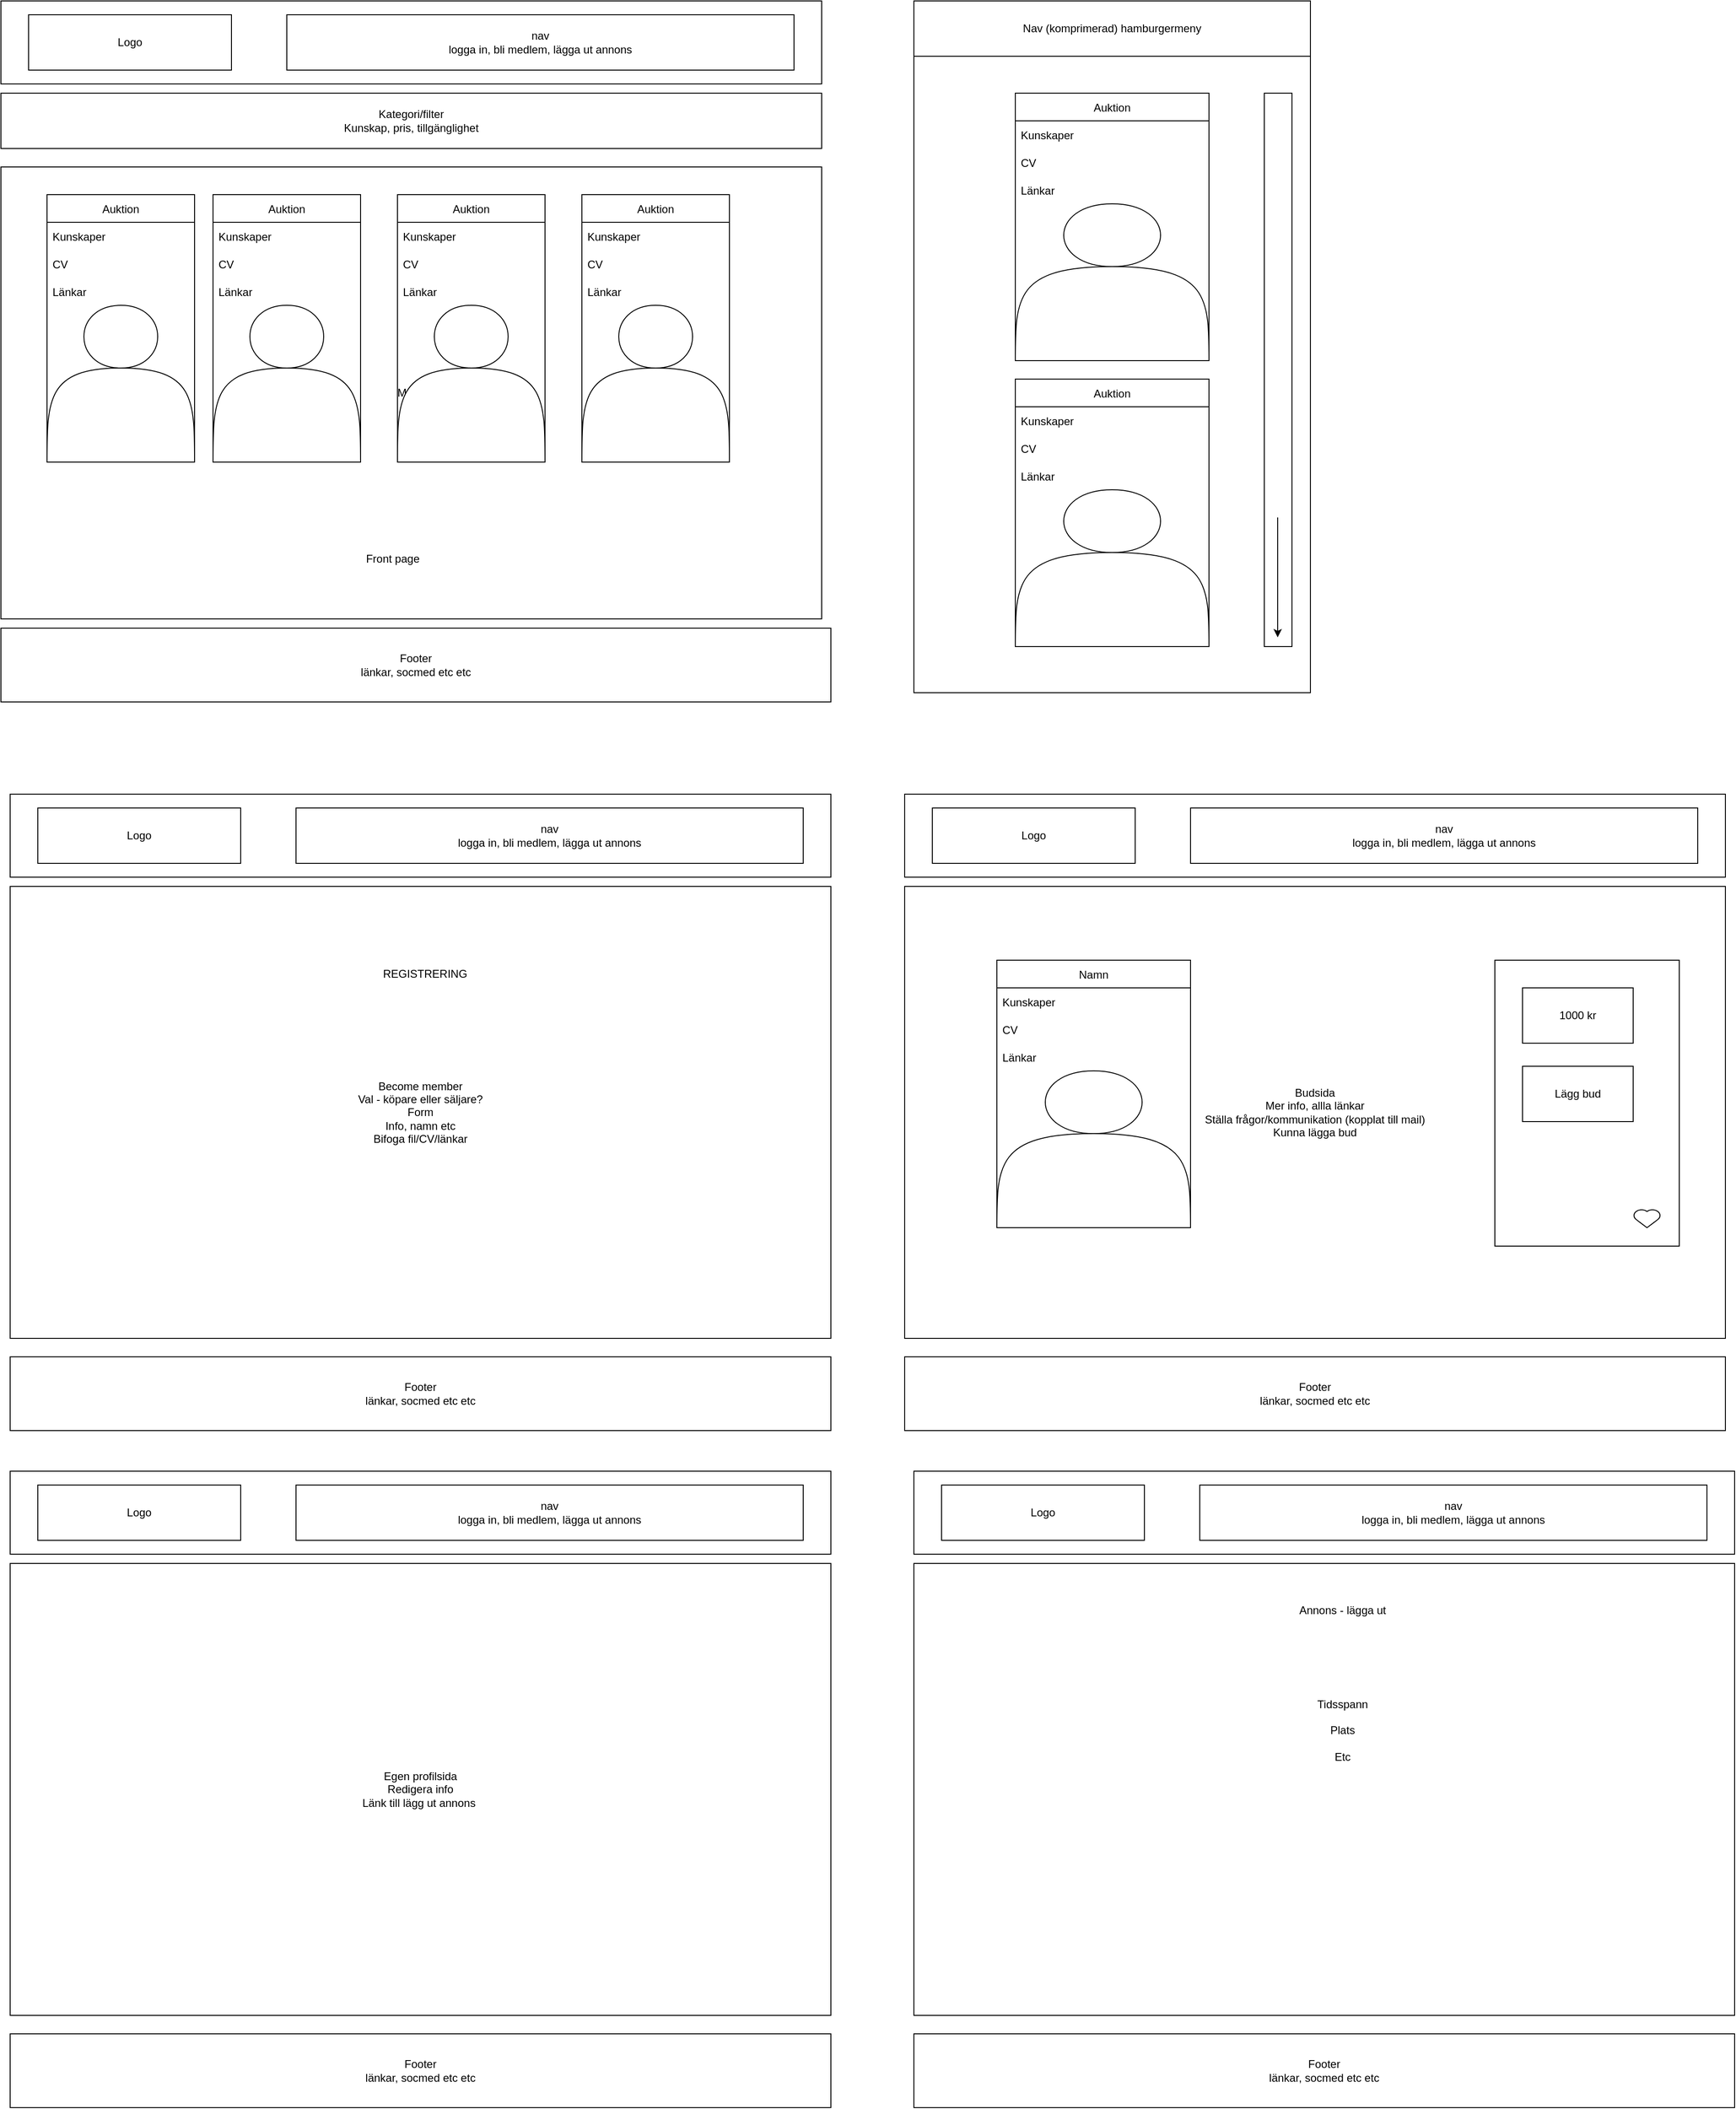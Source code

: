 <mxfile version="15.4.0" type="device"><diagram id="uh8dCOpafx_lL5-43r1o" name="Page-1"><mxGraphModel dx="1648" dy="800" grid="1" gridSize="10" guides="1" tooltips="1" connect="1" arrows="1" fold="1" page="1" pageScale="1" pageWidth="827" pageHeight="1169" math="0" shadow="0"><root><mxCell id="0"/><mxCell id="1" parent="0"/><mxCell id="641qgwDIMgx9jiGkJMrt-3" value="" style="rounded=0;whiteSpace=wrap;html=1;" parent="1" vertex="1"><mxGeometry x="110" y="160" width="890" height="90" as="geometry"/></mxCell><mxCell id="641qgwDIMgx9jiGkJMrt-4" value="Logo&lt;br&gt;" style="rounded=0;whiteSpace=wrap;html=1;" parent="1" vertex="1"><mxGeometry x="140" y="175" width="220" height="60" as="geometry"/></mxCell><mxCell id="641qgwDIMgx9jiGkJMrt-5" value="nav&lt;br&gt;logga in, bli medlem, lägga ut annons" style="rounded=0;whiteSpace=wrap;html=1;" parent="1" vertex="1"><mxGeometry x="420" y="175" width="550" height="60" as="geometry"/></mxCell><mxCell id="641qgwDIMgx9jiGkJMrt-7" value="Kategori/filter&lt;br&gt;Kunskap, pris, tillgänglighet" style="rounded=0;whiteSpace=wrap;html=1;" parent="1" vertex="1"><mxGeometry x="110" y="260" width="890" height="60" as="geometry"/></mxCell><mxCell id="641qgwDIMgx9jiGkJMrt-8" value="MAIN" style="rounded=0;whiteSpace=wrap;html=1;" parent="1" vertex="1"><mxGeometry x="110" y="340" width="890" height="490" as="geometry"/></mxCell><mxCell id="641qgwDIMgx9jiGkJMrt-10" value="Auktion" style="swimlane;fontStyle=0;childLayout=stackLayout;horizontal=1;startSize=30;horizontalStack=0;resizeParent=1;resizeParentMax=0;resizeLast=0;collapsible=1;marginBottom=0;" parent="1" vertex="1"><mxGeometry x="160" y="370" width="160" height="290" as="geometry"/></mxCell><mxCell id="641qgwDIMgx9jiGkJMrt-11" value="Kunskaper" style="text;strokeColor=none;fillColor=none;align=left;verticalAlign=middle;spacingLeft=4;spacingRight=4;overflow=hidden;points=[[0,0.5],[1,0.5]];portConstraint=eastwest;rotatable=0;" parent="641qgwDIMgx9jiGkJMrt-10" vertex="1"><mxGeometry y="30" width="160" height="30" as="geometry"/></mxCell><mxCell id="641qgwDIMgx9jiGkJMrt-12" value="CV" style="text;strokeColor=none;fillColor=none;align=left;verticalAlign=middle;spacingLeft=4;spacingRight=4;overflow=hidden;points=[[0,0.5],[1,0.5]];portConstraint=eastwest;rotatable=0;" parent="641qgwDIMgx9jiGkJMrt-10" vertex="1"><mxGeometry y="60" width="160" height="30" as="geometry"/></mxCell><mxCell id="641qgwDIMgx9jiGkJMrt-13" value="Länkar" style="text;strokeColor=none;fillColor=none;align=left;verticalAlign=middle;spacingLeft=4;spacingRight=4;overflow=hidden;points=[[0,0.5],[1,0.5]];portConstraint=eastwest;rotatable=0;" parent="641qgwDIMgx9jiGkJMrt-10" vertex="1"><mxGeometry y="90" width="160" height="30" as="geometry"/></mxCell><mxCell id="641qgwDIMgx9jiGkJMrt-16" value="" style="shape=actor;whiteSpace=wrap;html=1;" parent="641qgwDIMgx9jiGkJMrt-10" vertex="1"><mxGeometry y="120" width="160" height="170" as="geometry"/></mxCell><mxCell id="641qgwDIMgx9jiGkJMrt-17" value="Auktion" style="swimlane;fontStyle=0;childLayout=stackLayout;horizontal=1;startSize=30;horizontalStack=0;resizeParent=1;resizeParentMax=0;resizeLast=0;collapsible=1;marginBottom=0;" parent="1" vertex="1"><mxGeometry x="340" y="370" width="160" height="290" as="geometry"/></mxCell><mxCell id="641qgwDIMgx9jiGkJMrt-18" value="Kunskaper" style="text;strokeColor=none;fillColor=none;align=left;verticalAlign=middle;spacingLeft=4;spacingRight=4;overflow=hidden;points=[[0,0.5],[1,0.5]];portConstraint=eastwest;rotatable=0;" parent="641qgwDIMgx9jiGkJMrt-17" vertex="1"><mxGeometry y="30" width="160" height="30" as="geometry"/></mxCell><mxCell id="641qgwDIMgx9jiGkJMrt-19" value="CV" style="text;strokeColor=none;fillColor=none;align=left;verticalAlign=middle;spacingLeft=4;spacingRight=4;overflow=hidden;points=[[0,0.5],[1,0.5]];portConstraint=eastwest;rotatable=0;" parent="641qgwDIMgx9jiGkJMrt-17" vertex="1"><mxGeometry y="60" width="160" height="30" as="geometry"/></mxCell><mxCell id="641qgwDIMgx9jiGkJMrt-20" value="Länkar" style="text;strokeColor=none;fillColor=none;align=left;verticalAlign=middle;spacingLeft=4;spacingRight=4;overflow=hidden;points=[[0,0.5],[1,0.5]];portConstraint=eastwest;rotatable=0;" parent="641qgwDIMgx9jiGkJMrt-17" vertex="1"><mxGeometry y="90" width="160" height="30" as="geometry"/></mxCell><mxCell id="641qgwDIMgx9jiGkJMrt-21" value="" style="shape=actor;whiteSpace=wrap;html=1;" parent="641qgwDIMgx9jiGkJMrt-17" vertex="1"><mxGeometry y="120" width="160" height="170" as="geometry"/></mxCell><mxCell id="641qgwDIMgx9jiGkJMrt-22" value="Auktion" style="swimlane;fontStyle=0;childLayout=stackLayout;horizontal=1;startSize=30;horizontalStack=0;resizeParent=1;resizeParentMax=0;resizeLast=0;collapsible=1;marginBottom=0;" parent="1" vertex="1"><mxGeometry x="540" y="370" width="160" height="290" as="geometry"/></mxCell><mxCell id="641qgwDIMgx9jiGkJMrt-23" value="Kunskaper" style="text;strokeColor=none;fillColor=none;align=left;verticalAlign=middle;spacingLeft=4;spacingRight=4;overflow=hidden;points=[[0,0.5],[1,0.5]];portConstraint=eastwest;rotatable=0;" parent="641qgwDIMgx9jiGkJMrt-22" vertex="1"><mxGeometry y="30" width="160" height="30" as="geometry"/></mxCell><mxCell id="641qgwDIMgx9jiGkJMrt-24" value="CV" style="text;strokeColor=none;fillColor=none;align=left;verticalAlign=middle;spacingLeft=4;spacingRight=4;overflow=hidden;points=[[0,0.5],[1,0.5]];portConstraint=eastwest;rotatable=0;" parent="641qgwDIMgx9jiGkJMrt-22" vertex="1"><mxGeometry y="60" width="160" height="30" as="geometry"/></mxCell><mxCell id="641qgwDIMgx9jiGkJMrt-25" value="Länkar" style="text;strokeColor=none;fillColor=none;align=left;verticalAlign=middle;spacingLeft=4;spacingRight=4;overflow=hidden;points=[[0,0.5],[1,0.5]];portConstraint=eastwest;rotatable=0;" parent="641qgwDIMgx9jiGkJMrt-22" vertex="1"><mxGeometry y="90" width="160" height="30" as="geometry"/></mxCell><mxCell id="641qgwDIMgx9jiGkJMrt-26" value="" style="shape=actor;whiteSpace=wrap;html=1;" parent="641qgwDIMgx9jiGkJMrt-22" vertex="1"><mxGeometry y="120" width="160" height="170" as="geometry"/></mxCell><mxCell id="641qgwDIMgx9jiGkJMrt-27" value="Auktion" style="swimlane;fontStyle=0;childLayout=stackLayout;horizontal=1;startSize=30;horizontalStack=0;resizeParent=1;resizeParentMax=0;resizeLast=0;collapsible=1;marginBottom=0;" parent="1" vertex="1"><mxGeometry x="740" y="370" width="160" height="290" as="geometry"/></mxCell><mxCell id="641qgwDIMgx9jiGkJMrt-28" value="Kunskaper" style="text;strokeColor=none;fillColor=none;align=left;verticalAlign=middle;spacingLeft=4;spacingRight=4;overflow=hidden;points=[[0,0.5],[1,0.5]];portConstraint=eastwest;rotatable=0;" parent="641qgwDIMgx9jiGkJMrt-27" vertex="1"><mxGeometry y="30" width="160" height="30" as="geometry"/></mxCell><mxCell id="641qgwDIMgx9jiGkJMrt-29" value="CV" style="text;strokeColor=none;fillColor=none;align=left;verticalAlign=middle;spacingLeft=4;spacingRight=4;overflow=hidden;points=[[0,0.5],[1,0.5]];portConstraint=eastwest;rotatable=0;" parent="641qgwDIMgx9jiGkJMrt-27" vertex="1"><mxGeometry y="60" width="160" height="30" as="geometry"/></mxCell><mxCell id="641qgwDIMgx9jiGkJMrt-30" value="Länkar" style="text;strokeColor=none;fillColor=none;align=left;verticalAlign=middle;spacingLeft=4;spacingRight=4;overflow=hidden;points=[[0,0.5],[1,0.5]];portConstraint=eastwest;rotatable=0;" parent="641qgwDIMgx9jiGkJMrt-27" vertex="1"><mxGeometry y="90" width="160" height="30" as="geometry"/></mxCell><mxCell id="641qgwDIMgx9jiGkJMrt-31" value="" style="shape=actor;whiteSpace=wrap;html=1;" parent="641qgwDIMgx9jiGkJMrt-27" vertex="1"><mxGeometry y="120" width="160" height="170" as="geometry"/></mxCell><mxCell id="641qgwDIMgx9jiGkJMrt-32" value="Footer&lt;br&gt;länkar, socmed etc etc" style="rounded=0;whiteSpace=wrap;html=1;" parent="1" vertex="1"><mxGeometry x="110" y="840" width="900" height="80" as="geometry"/></mxCell><mxCell id="641qgwDIMgx9jiGkJMrt-36" value="" style="rounded=0;whiteSpace=wrap;html=1;" parent="1" vertex="1"><mxGeometry x="1100" y="160" width="430" height="750" as="geometry"/></mxCell><mxCell id="641qgwDIMgx9jiGkJMrt-37" value="Nav (komprimerad) hamburgermeny" style="rounded=0;whiteSpace=wrap;html=1;" parent="1" vertex="1"><mxGeometry x="1100" y="160" width="430" height="60" as="geometry"/></mxCell><mxCell id="641qgwDIMgx9jiGkJMrt-38" value="Auktion" style="swimlane;fontStyle=0;childLayout=stackLayout;horizontal=1;startSize=30;horizontalStack=0;resizeParent=1;resizeParentMax=0;resizeLast=0;collapsible=1;marginBottom=0;" parent="1" vertex="1"><mxGeometry x="1210" y="260" width="210" height="290" as="geometry"/></mxCell><mxCell id="641qgwDIMgx9jiGkJMrt-39" value="Kunskaper" style="text;strokeColor=none;fillColor=none;align=left;verticalAlign=middle;spacingLeft=4;spacingRight=4;overflow=hidden;points=[[0,0.5],[1,0.5]];portConstraint=eastwest;rotatable=0;" parent="641qgwDIMgx9jiGkJMrt-38" vertex="1"><mxGeometry y="30" width="210" height="30" as="geometry"/></mxCell><mxCell id="641qgwDIMgx9jiGkJMrt-40" value="CV" style="text;strokeColor=none;fillColor=none;align=left;verticalAlign=middle;spacingLeft=4;spacingRight=4;overflow=hidden;points=[[0,0.5],[1,0.5]];portConstraint=eastwest;rotatable=0;" parent="641qgwDIMgx9jiGkJMrt-38" vertex="1"><mxGeometry y="60" width="210" height="30" as="geometry"/></mxCell><mxCell id="641qgwDIMgx9jiGkJMrt-41" value="Länkar" style="text;strokeColor=none;fillColor=none;align=left;verticalAlign=middle;spacingLeft=4;spacingRight=4;overflow=hidden;points=[[0,0.5],[1,0.5]];portConstraint=eastwest;rotatable=0;" parent="641qgwDIMgx9jiGkJMrt-38" vertex="1"><mxGeometry y="90" width="210" height="30" as="geometry"/></mxCell><mxCell id="641qgwDIMgx9jiGkJMrt-42" value="" style="shape=actor;whiteSpace=wrap;html=1;" parent="641qgwDIMgx9jiGkJMrt-38" vertex="1"><mxGeometry y="120" width="210" height="170" as="geometry"/></mxCell><mxCell id="641qgwDIMgx9jiGkJMrt-43" value="Auktion" style="swimlane;fontStyle=0;childLayout=stackLayout;horizontal=1;startSize=30;horizontalStack=0;resizeParent=1;resizeParentMax=0;resizeLast=0;collapsible=1;marginBottom=0;" parent="1" vertex="1"><mxGeometry x="1210" y="570" width="210" height="290" as="geometry"/></mxCell><mxCell id="641qgwDIMgx9jiGkJMrt-44" value="Kunskaper" style="text;strokeColor=none;fillColor=none;align=left;verticalAlign=middle;spacingLeft=4;spacingRight=4;overflow=hidden;points=[[0,0.5],[1,0.5]];portConstraint=eastwest;rotatable=0;" parent="641qgwDIMgx9jiGkJMrt-43" vertex="1"><mxGeometry y="30" width="210" height="30" as="geometry"/></mxCell><mxCell id="641qgwDIMgx9jiGkJMrt-45" value="CV" style="text;strokeColor=none;fillColor=none;align=left;verticalAlign=middle;spacingLeft=4;spacingRight=4;overflow=hidden;points=[[0,0.5],[1,0.5]];portConstraint=eastwest;rotatable=0;" parent="641qgwDIMgx9jiGkJMrt-43" vertex="1"><mxGeometry y="60" width="210" height="30" as="geometry"/></mxCell><mxCell id="641qgwDIMgx9jiGkJMrt-46" value="Länkar" style="text;strokeColor=none;fillColor=none;align=left;verticalAlign=middle;spacingLeft=4;spacingRight=4;overflow=hidden;points=[[0,0.5],[1,0.5]];portConstraint=eastwest;rotatable=0;" parent="641qgwDIMgx9jiGkJMrt-43" vertex="1"><mxGeometry y="90" width="210" height="30" as="geometry"/></mxCell><mxCell id="641qgwDIMgx9jiGkJMrt-47" value="" style="shape=actor;whiteSpace=wrap;html=1;" parent="641qgwDIMgx9jiGkJMrt-43" vertex="1"><mxGeometry y="120" width="210" height="170" as="geometry"/></mxCell><mxCell id="641qgwDIMgx9jiGkJMrt-48" value="" style="rounded=0;whiteSpace=wrap;html=1;" parent="1" vertex="1"><mxGeometry x="1480" y="260" width="30" height="600" as="geometry"/></mxCell><mxCell id="641qgwDIMgx9jiGkJMrt-49" value="" style="endArrow=classic;html=1;rounded=0;" parent="1" edge="1"><mxGeometry width="50" height="50" relative="1" as="geometry"><mxPoint x="1494.5" y="720" as="sourcePoint"/><mxPoint x="1494.5" y="850" as="targetPoint"/></mxGeometry></mxCell><mxCell id="641qgwDIMgx9jiGkJMrt-51" value="" style="rounded=0;whiteSpace=wrap;html=1;" parent="1" vertex="1"><mxGeometry x="120" y="1020" width="890" height="90" as="geometry"/></mxCell><mxCell id="641qgwDIMgx9jiGkJMrt-52" value="Logo&lt;br&gt;" style="rounded=0;whiteSpace=wrap;html=1;" parent="1" vertex="1"><mxGeometry x="150" y="1035" width="220" height="60" as="geometry"/></mxCell><mxCell id="641qgwDIMgx9jiGkJMrt-53" value="nav&lt;br&gt;logga in, bli medlem, lägga ut annons" style="rounded=0;whiteSpace=wrap;html=1;" parent="1" vertex="1"><mxGeometry x="430" y="1035" width="550" height="60" as="geometry"/></mxCell><mxCell id="641qgwDIMgx9jiGkJMrt-55" value="Become member&lt;br&gt;Val - köpare eller säljare?&lt;br&gt;Form&lt;br&gt;Info, namn etc&lt;br&gt;Bifoga fil/CV/länkar" style="rounded=0;whiteSpace=wrap;html=1;" parent="1" vertex="1"><mxGeometry x="120" y="1120" width="890" height="490" as="geometry"/></mxCell><mxCell id="641qgwDIMgx9jiGkJMrt-76" value="Footer&lt;br&gt;länkar, socmed etc etc" style="rounded=0;whiteSpace=wrap;html=1;" parent="1" vertex="1"><mxGeometry x="120" y="1630" width="890" height="80" as="geometry"/></mxCell><mxCell id="641qgwDIMgx9jiGkJMrt-83" value="" style="rounded=0;whiteSpace=wrap;html=1;" parent="1" vertex="1"><mxGeometry x="1090" y="1020" width="890" height="90" as="geometry"/></mxCell><mxCell id="641qgwDIMgx9jiGkJMrt-84" value="Logo&lt;br&gt;" style="rounded=0;whiteSpace=wrap;html=1;" parent="1" vertex="1"><mxGeometry x="1120" y="1035" width="220" height="60" as="geometry"/></mxCell><mxCell id="641qgwDIMgx9jiGkJMrt-85" value="nav&lt;br&gt;logga in, bli medlem, lägga ut annons" style="rounded=0;whiteSpace=wrap;html=1;" parent="1" vertex="1"><mxGeometry x="1400" y="1035" width="550" height="60" as="geometry"/></mxCell><mxCell id="641qgwDIMgx9jiGkJMrt-86" value="Budsida&lt;br&gt;Mer info, allla länkar&lt;br&gt;Ställa frågor/kommunikation (kopplat till mail)&lt;br&gt;Kunna lägga bud" style="rounded=0;whiteSpace=wrap;html=1;" parent="1" vertex="1"><mxGeometry x="1090" y="1120" width="890" height="490" as="geometry"/></mxCell><mxCell id="641qgwDIMgx9jiGkJMrt-87" value="Footer&lt;br&gt;länkar, socmed etc etc" style="rounded=0;whiteSpace=wrap;html=1;" parent="1" vertex="1"><mxGeometry x="1090" y="1630" width="890" height="80" as="geometry"/></mxCell><mxCell id="641qgwDIMgx9jiGkJMrt-88" value="Namn" style="swimlane;fontStyle=0;childLayout=stackLayout;horizontal=1;startSize=30;horizontalStack=0;resizeParent=1;resizeParentMax=0;resizeLast=0;collapsible=1;marginBottom=0;" parent="1" vertex="1"><mxGeometry x="1190" y="1200" width="210" height="290" as="geometry"/></mxCell><mxCell id="641qgwDIMgx9jiGkJMrt-89" value="Kunskaper" style="text;strokeColor=none;fillColor=none;align=left;verticalAlign=middle;spacingLeft=4;spacingRight=4;overflow=hidden;points=[[0,0.5],[1,0.5]];portConstraint=eastwest;rotatable=0;" parent="641qgwDIMgx9jiGkJMrt-88" vertex="1"><mxGeometry y="30" width="210" height="30" as="geometry"/></mxCell><mxCell id="641qgwDIMgx9jiGkJMrt-90" value="CV" style="text;strokeColor=none;fillColor=none;align=left;verticalAlign=middle;spacingLeft=4;spacingRight=4;overflow=hidden;points=[[0,0.5],[1,0.5]];portConstraint=eastwest;rotatable=0;" parent="641qgwDIMgx9jiGkJMrt-88" vertex="1"><mxGeometry y="60" width="210" height="30" as="geometry"/></mxCell><mxCell id="641qgwDIMgx9jiGkJMrt-91" value="Länkar" style="text;strokeColor=none;fillColor=none;align=left;verticalAlign=middle;spacingLeft=4;spacingRight=4;overflow=hidden;points=[[0,0.5],[1,0.5]];portConstraint=eastwest;rotatable=0;" parent="641qgwDIMgx9jiGkJMrt-88" vertex="1"><mxGeometry y="90" width="210" height="30" as="geometry"/></mxCell><mxCell id="641qgwDIMgx9jiGkJMrt-92" value="" style="shape=actor;whiteSpace=wrap;html=1;" parent="641qgwDIMgx9jiGkJMrt-88" vertex="1"><mxGeometry y="120" width="210" height="170" as="geometry"/></mxCell><mxCell id="641qgwDIMgx9jiGkJMrt-93" value="" style="rounded=0;whiteSpace=wrap;html=1;" parent="1" vertex="1"><mxGeometry x="1730" y="1200" width="200" height="310" as="geometry"/></mxCell><mxCell id="641qgwDIMgx9jiGkJMrt-94" value="1000 kr" style="rounded=0;whiteSpace=wrap;html=1;" parent="1" vertex="1"><mxGeometry x="1760" y="1230" width="120" height="60" as="geometry"/></mxCell><mxCell id="641qgwDIMgx9jiGkJMrt-95" value="Lägg bud" style="rounded=0;whiteSpace=wrap;html=1;" parent="1" vertex="1"><mxGeometry x="1760" y="1315" width="120" height="60" as="geometry"/></mxCell><mxCell id="641qgwDIMgx9jiGkJMrt-96" value="" style="verticalLabelPosition=bottom;verticalAlign=top;html=1;shape=mxgraph.basic.heart" parent="1" vertex="1"><mxGeometry x="1880" y="1470" width="30" height="20" as="geometry"/></mxCell><mxCell id="641qgwDIMgx9jiGkJMrt-97" value="" style="rounded=0;whiteSpace=wrap;html=1;" parent="1" vertex="1"><mxGeometry x="120" y="1754" width="890" height="90" as="geometry"/></mxCell><mxCell id="641qgwDIMgx9jiGkJMrt-98" value="Logo&lt;br&gt;" style="rounded=0;whiteSpace=wrap;html=1;" parent="1" vertex="1"><mxGeometry x="150" y="1769" width="220" height="60" as="geometry"/></mxCell><mxCell id="641qgwDIMgx9jiGkJMrt-99" value="nav&lt;br&gt;logga in, bli medlem, lägga ut annons" style="rounded=0;whiteSpace=wrap;html=1;" parent="1" vertex="1"><mxGeometry x="430" y="1769" width="550" height="60" as="geometry"/></mxCell><mxCell id="641qgwDIMgx9jiGkJMrt-100" value="Egen profilsida&lt;br&gt;Redigera info&lt;br&gt;Länk till lägg ut annons&amp;nbsp;" style="rounded=0;whiteSpace=wrap;html=1;" parent="1" vertex="1"><mxGeometry x="120" y="1854" width="890" height="490" as="geometry"/></mxCell><mxCell id="641qgwDIMgx9jiGkJMrt-101" value="Footer&lt;br&gt;länkar, socmed etc etc" style="rounded=0;whiteSpace=wrap;html=1;" parent="1" vertex="1"><mxGeometry x="120" y="2364" width="890" height="80" as="geometry"/></mxCell><mxCell id="641qgwDIMgx9jiGkJMrt-102" value="" style="rounded=0;whiteSpace=wrap;html=1;" parent="1" vertex="1"><mxGeometry x="1100" y="1754" width="890" height="90" as="geometry"/></mxCell><mxCell id="641qgwDIMgx9jiGkJMrt-103" value="Logo&lt;br&gt;" style="rounded=0;whiteSpace=wrap;html=1;" parent="1" vertex="1"><mxGeometry x="1130" y="1769" width="220" height="60" as="geometry"/></mxCell><mxCell id="641qgwDIMgx9jiGkJMrt-104" value="nav&lt;br&gt;logga in, bli medlem, lägga ut annons" style="rounded=0;whiteSpace=wrap;html=1;" parent="1" vertex="1"><mxGeometry x="1410" y="1769" width="550" height="60" as="geometry"/></mxCell><mxCell id="641qgwDIMgx9jiGkJMrt-105" value="" style="rounded=0;whiteSpace=wrap;html=1;" parent="1" vertex="1"><mxGeometry x="1100" y="1854" width="890" height="490" as="geometry"/></mxCell><mxCell id="641qgwDIMgx9jiGkJMrt-106" value="Footer&lt;br&gt;länkar, socmed etc etc" style="rounded=0;whiteSpace=wrap;html=1;" parent="1" vertex="1"><mxGeometry x="1100" y="2364" width="890" height="80" as="geometry"/></mxCell><mxCell id="641qgwDIMgx9jiGkJMrt-107" value="Annons - lägga ut" style="text;html=1;strokeColor=none;fillColor=none;align=center;verticalAlign=middle;whiteSpace=wrap;rounded=0;" parent="1" vertex="1"><mxGeometry x="1480" y="1890" width="170" height="30" as="geometry"/></mxCell><mxCell id="641qgwDIMgx9jiGkJMrt-108" value="Tidsspann&lt;br&gt;&lt;br&gt;Plats&lt;br&gt;&lt;br&gt;Etc" style="text;html=1;strokeColor=none;fillColor=none;align=center;verticalAlign=middle;whiteSpace=wrap;rounded=0;" parent="1" vertex="1"><mxGeometry x="1535" y="2020" width="60" height="30" as="geometry"/></mxCell><mxCell id="AMlu2KAqVYkR4V-TMV7b-1" value="Front page" style="text;html=1;strokeColor=none;fillColor=none;align=center;verticalAlign=middle;whiteSpace=wrap;rounded=0;" vertex="1" parent="1"><mxGeometry x="430" y="750" width="210" height="30" as="geometry"/></mxCell><mxCell id="AMlu2KAqVYkR4V-TMV7b-2" value="REGISTRERING" style="text;html=1;strokeColor=none;fillColor=none;align=center;verticalAlign=middle;whiteSpace=wrap;rounded=0;" vertex="1" parent="1"><mxGeometry x="540" y="1200" width="60" height="30" as="geometry"/></mxCell></root></mxGraphModel></diagram></mxfile>